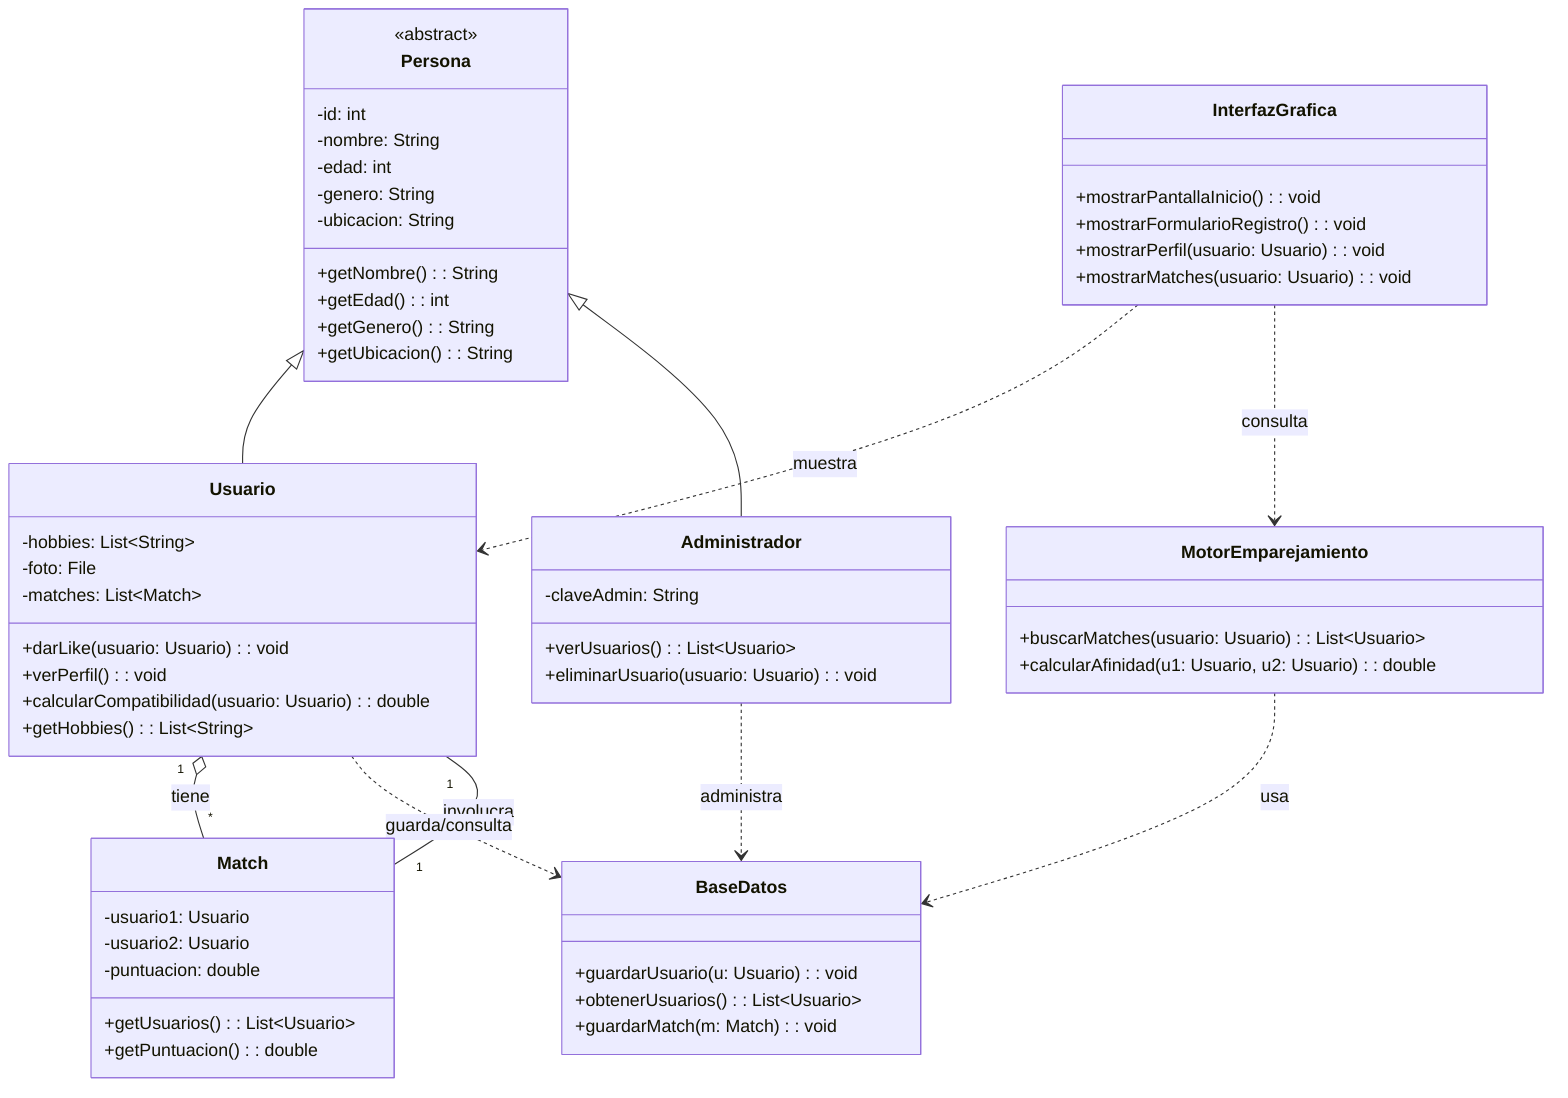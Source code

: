 classDiagram
    %% Clases abstractas y base
    class Persona {
        <<abstract>>
        -id: int
        -nombre: String
        -edad: int
        -genero: String
        -ubicacion: String
        +getNombre(): String
        +getEdad(): int
        +getGenero(): String
        +getUbicacion(): String
    }

    class Usuario {
        -hobbies: List~String~
        -foto: File
        -matches: List~Match~
        +darLike(usuario: Usuario): void
        +verPerfil(): void
        +calcularCompatibilidad(usuario: Usuario): double
        +getHobbies(): List~String~
    }

    class Administrador {
        -claveAdmin: String
        +verUsuarios(): List~Usuario~
        +eliminarUsuario(usuario: Usuario): void
    }

    class Match {
        -usuario1: Usuario
        -usuario2: Usuario
        -puntuacion: double
        +getUsuarios(): List~Usuario~
        +getPuntuacion(): double
    }

    class BaseDatos {
        +guardarUsuario(u: Usuario): void
        +obtenerUsuarios(): List~Usuario~
        +guardarMatch(m: Match): void
    }

    class MotorEmparejamiento {
        +buscarMatches(usuario: Usuario): List~Usuario~
        +calcularAfinidad(u1: Usuario, u2: Usuario): double
    }

    class InterfazGrafica {
        +mostrarPantallaInicio(): void
        +mostrarFormularioRegistro(): void
        +mostrarPerfil(usuario: Usuario): void
        +mostrarMatches(usuario: Usuario): void
    }

    %% Relaciones
    Persona <|-- Usuario
    Persona <|-- Administrador
    Usuario "1" o-- "*" Match : tiene
    Match "1" -- "1" Usuario : involucra
    InterfazGrafica ..> Usuario : muestra
    InterfazGrafica ..> MotorEmparejamiento : consulta
    MotorEmparejamiento ..> BaseDatos : usa
    Usuario ..> BaseDatos : guarda/consulta
    Administrador ..> BaseDatos : administra